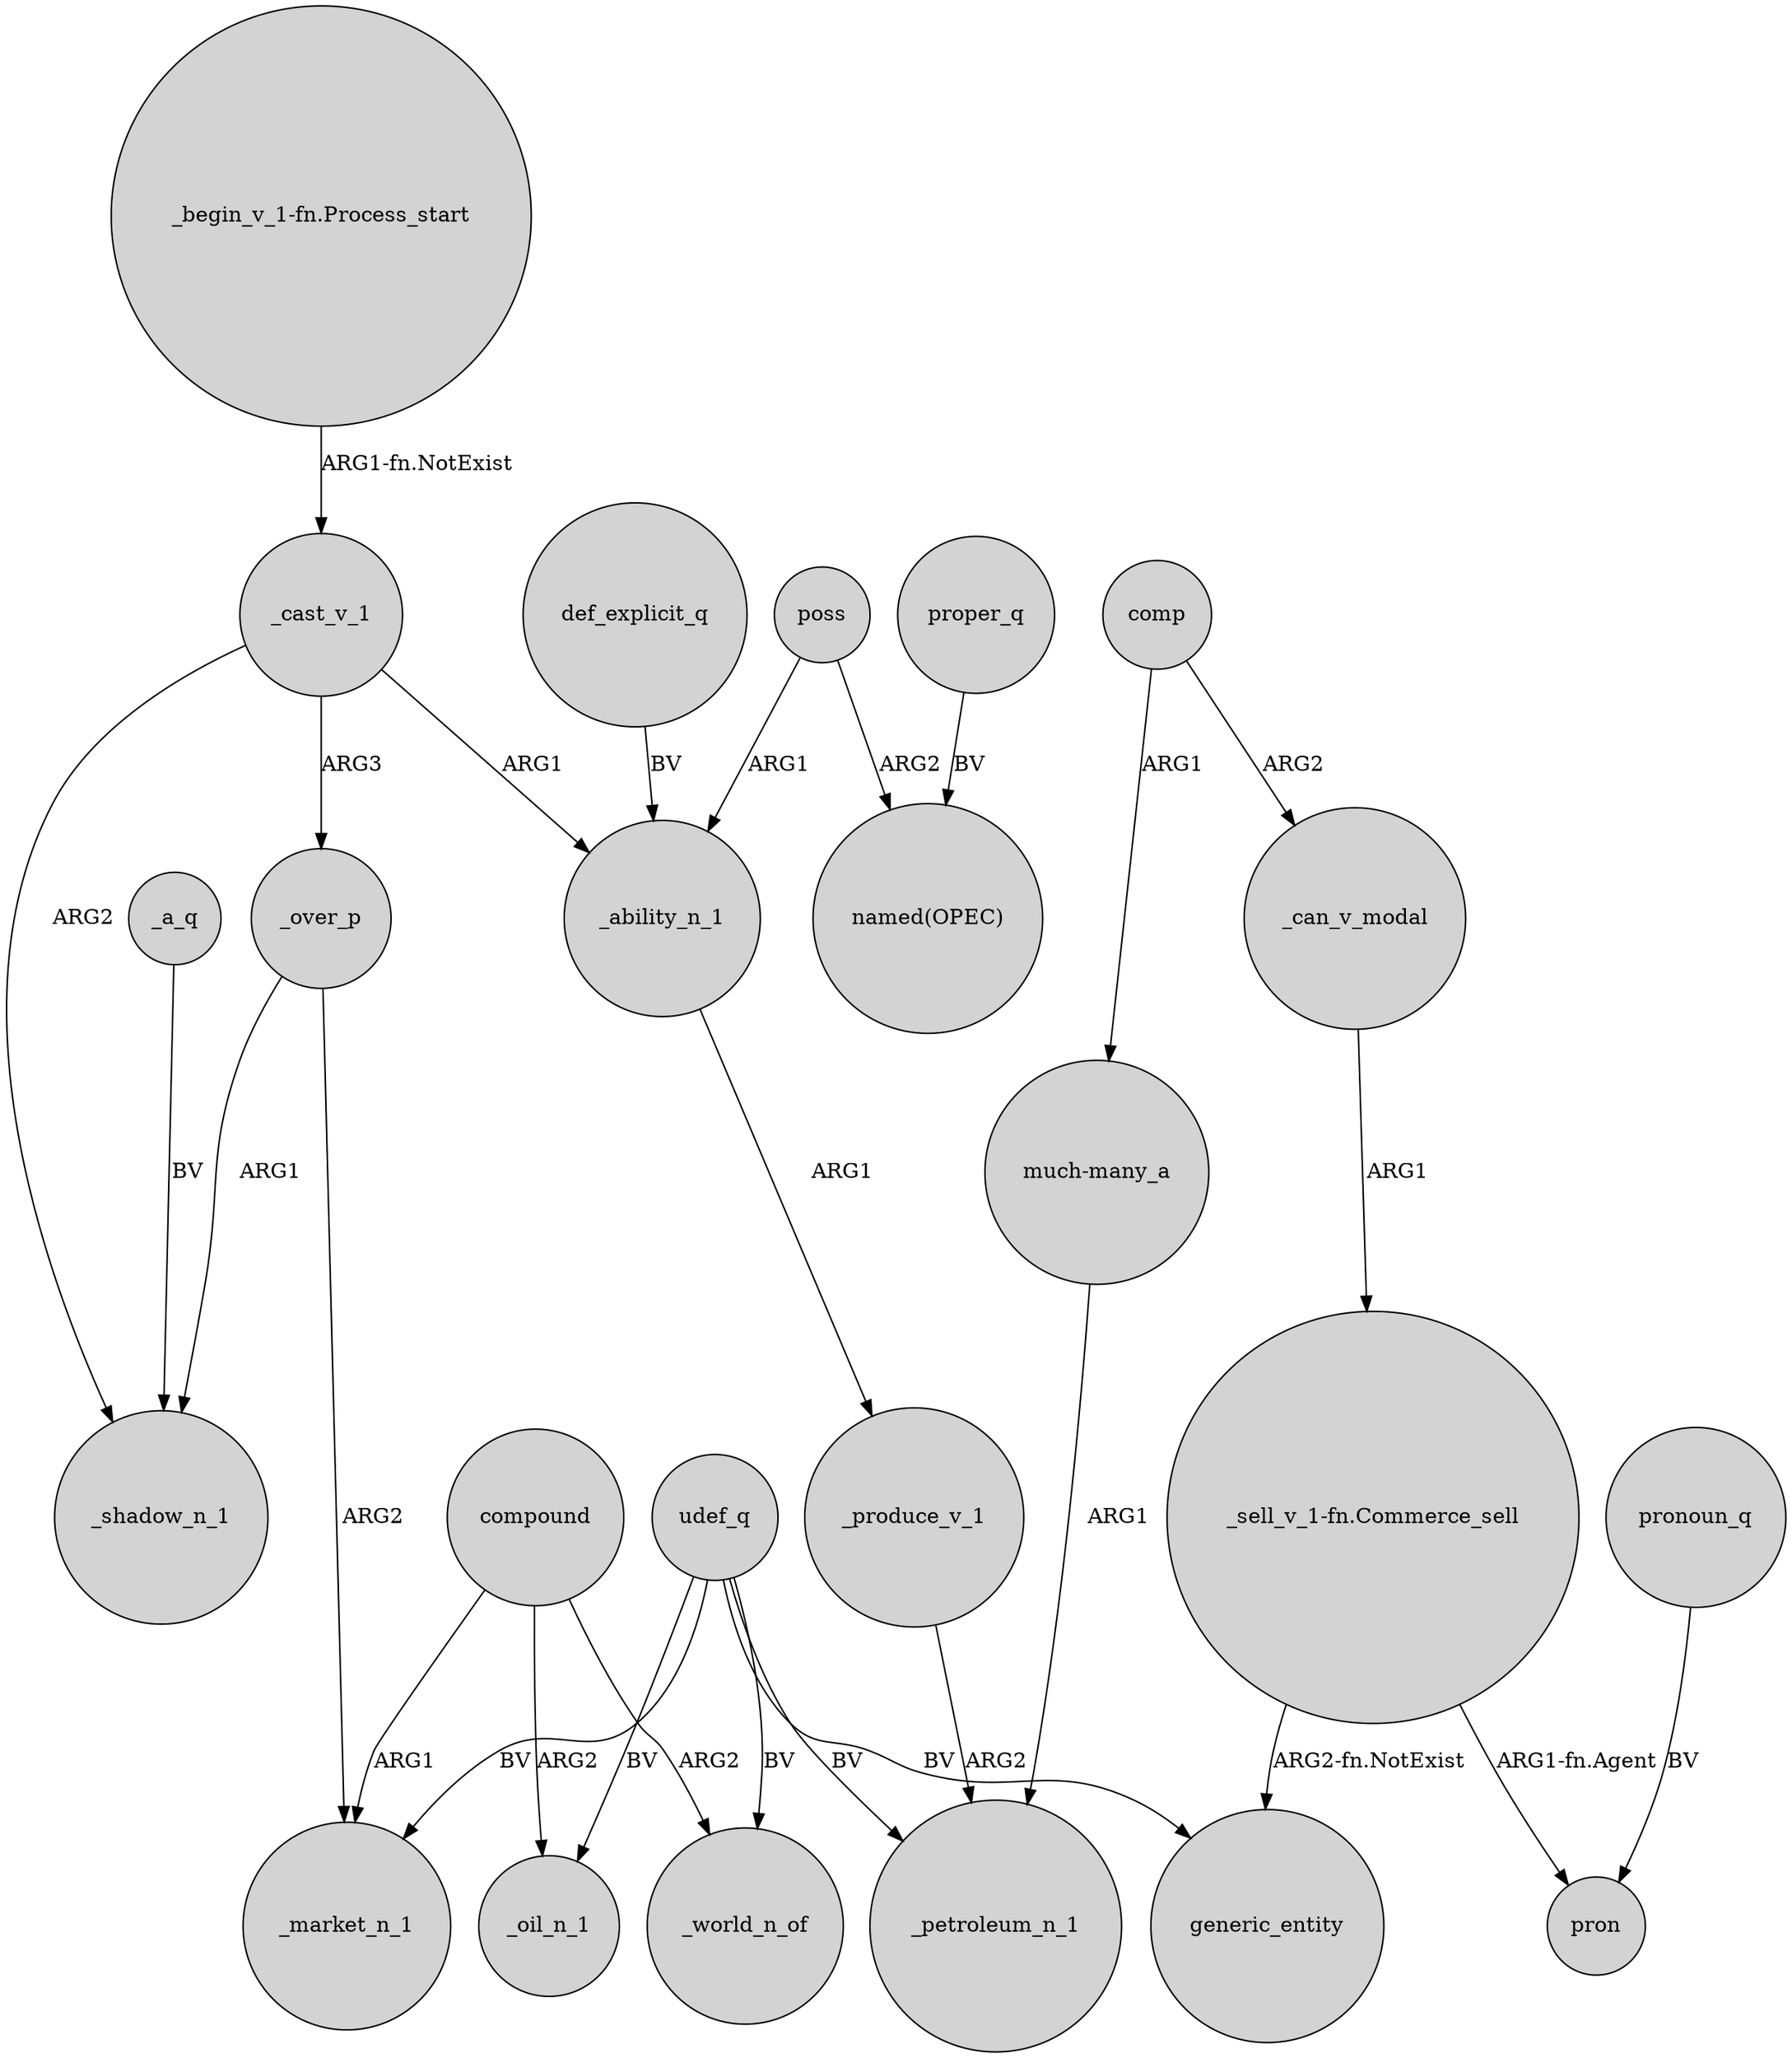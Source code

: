 digraph {
	node [shape=circle style=filled]
	udef_q -> _petroleum_n_1 [label=BV]
	udef_q -> generic_entity [label=BV]
	_produce_v_1 -> _petroleum_n_1 [label=ARG2]
	_cast_v_1 -> _ability_n_1 [label=ARG1]
	_a_q -> _shadow_n_1 [label=BV]
	_cast_v_1 -> _over_p [label=ARG3]
	compound -> _world_n_of [label=ARG2]
	_over_p -> _market_n_1 [label=ARG2]
	comp -> _can_v_modal [label=ARG2]
	udef_q -> _world_n_of [label=BV]
	udef_q -> _market_n_1 [label=BV]
	poss -> _ability_n_1 [label=ARG1]
	pronoun_q -> pron [label=BV]
	def_explicit_q -> _ability_n_1 [label=BV]
	compound -> _oil_n_1 [label=ARG2]
	_cast_v_1 -> _shadow_n_1 [label=ARG2]
	comp -> "much-many_a" [label=ARG1]
	"much-many_a" -> _petroleum_n_1 [label=ARG1]
	"_sell_v_1-fn.Commerce_sell" -> generic_entity [label="ARG2-fn.NotExist"]
	udef_q -> _oil_n_1 [label=BV]
	_can_v_modal -> "_sell_v_1-fn.Commerce_sell" [label=ARG1]
	_ability_n_1 -> _produce_v_1 [label=ARG1]
	_over_p -> _shadow_n_1 [label=ARG1]
	proper_q -> "named(OPEC)" [label=BV]
	"_sell_v_1-fn.Commerce_sell" -> pron [label="ARG1-fn.Agent"]
	compound -> _market_n_1 [label=ARG1]
	"_begin_v_1-fn.Process_start" -> _cast_v_1 [label="ARG1-fn.NotExist"]
	poss -> "named(OPEC)" [label=ARG2]
}
